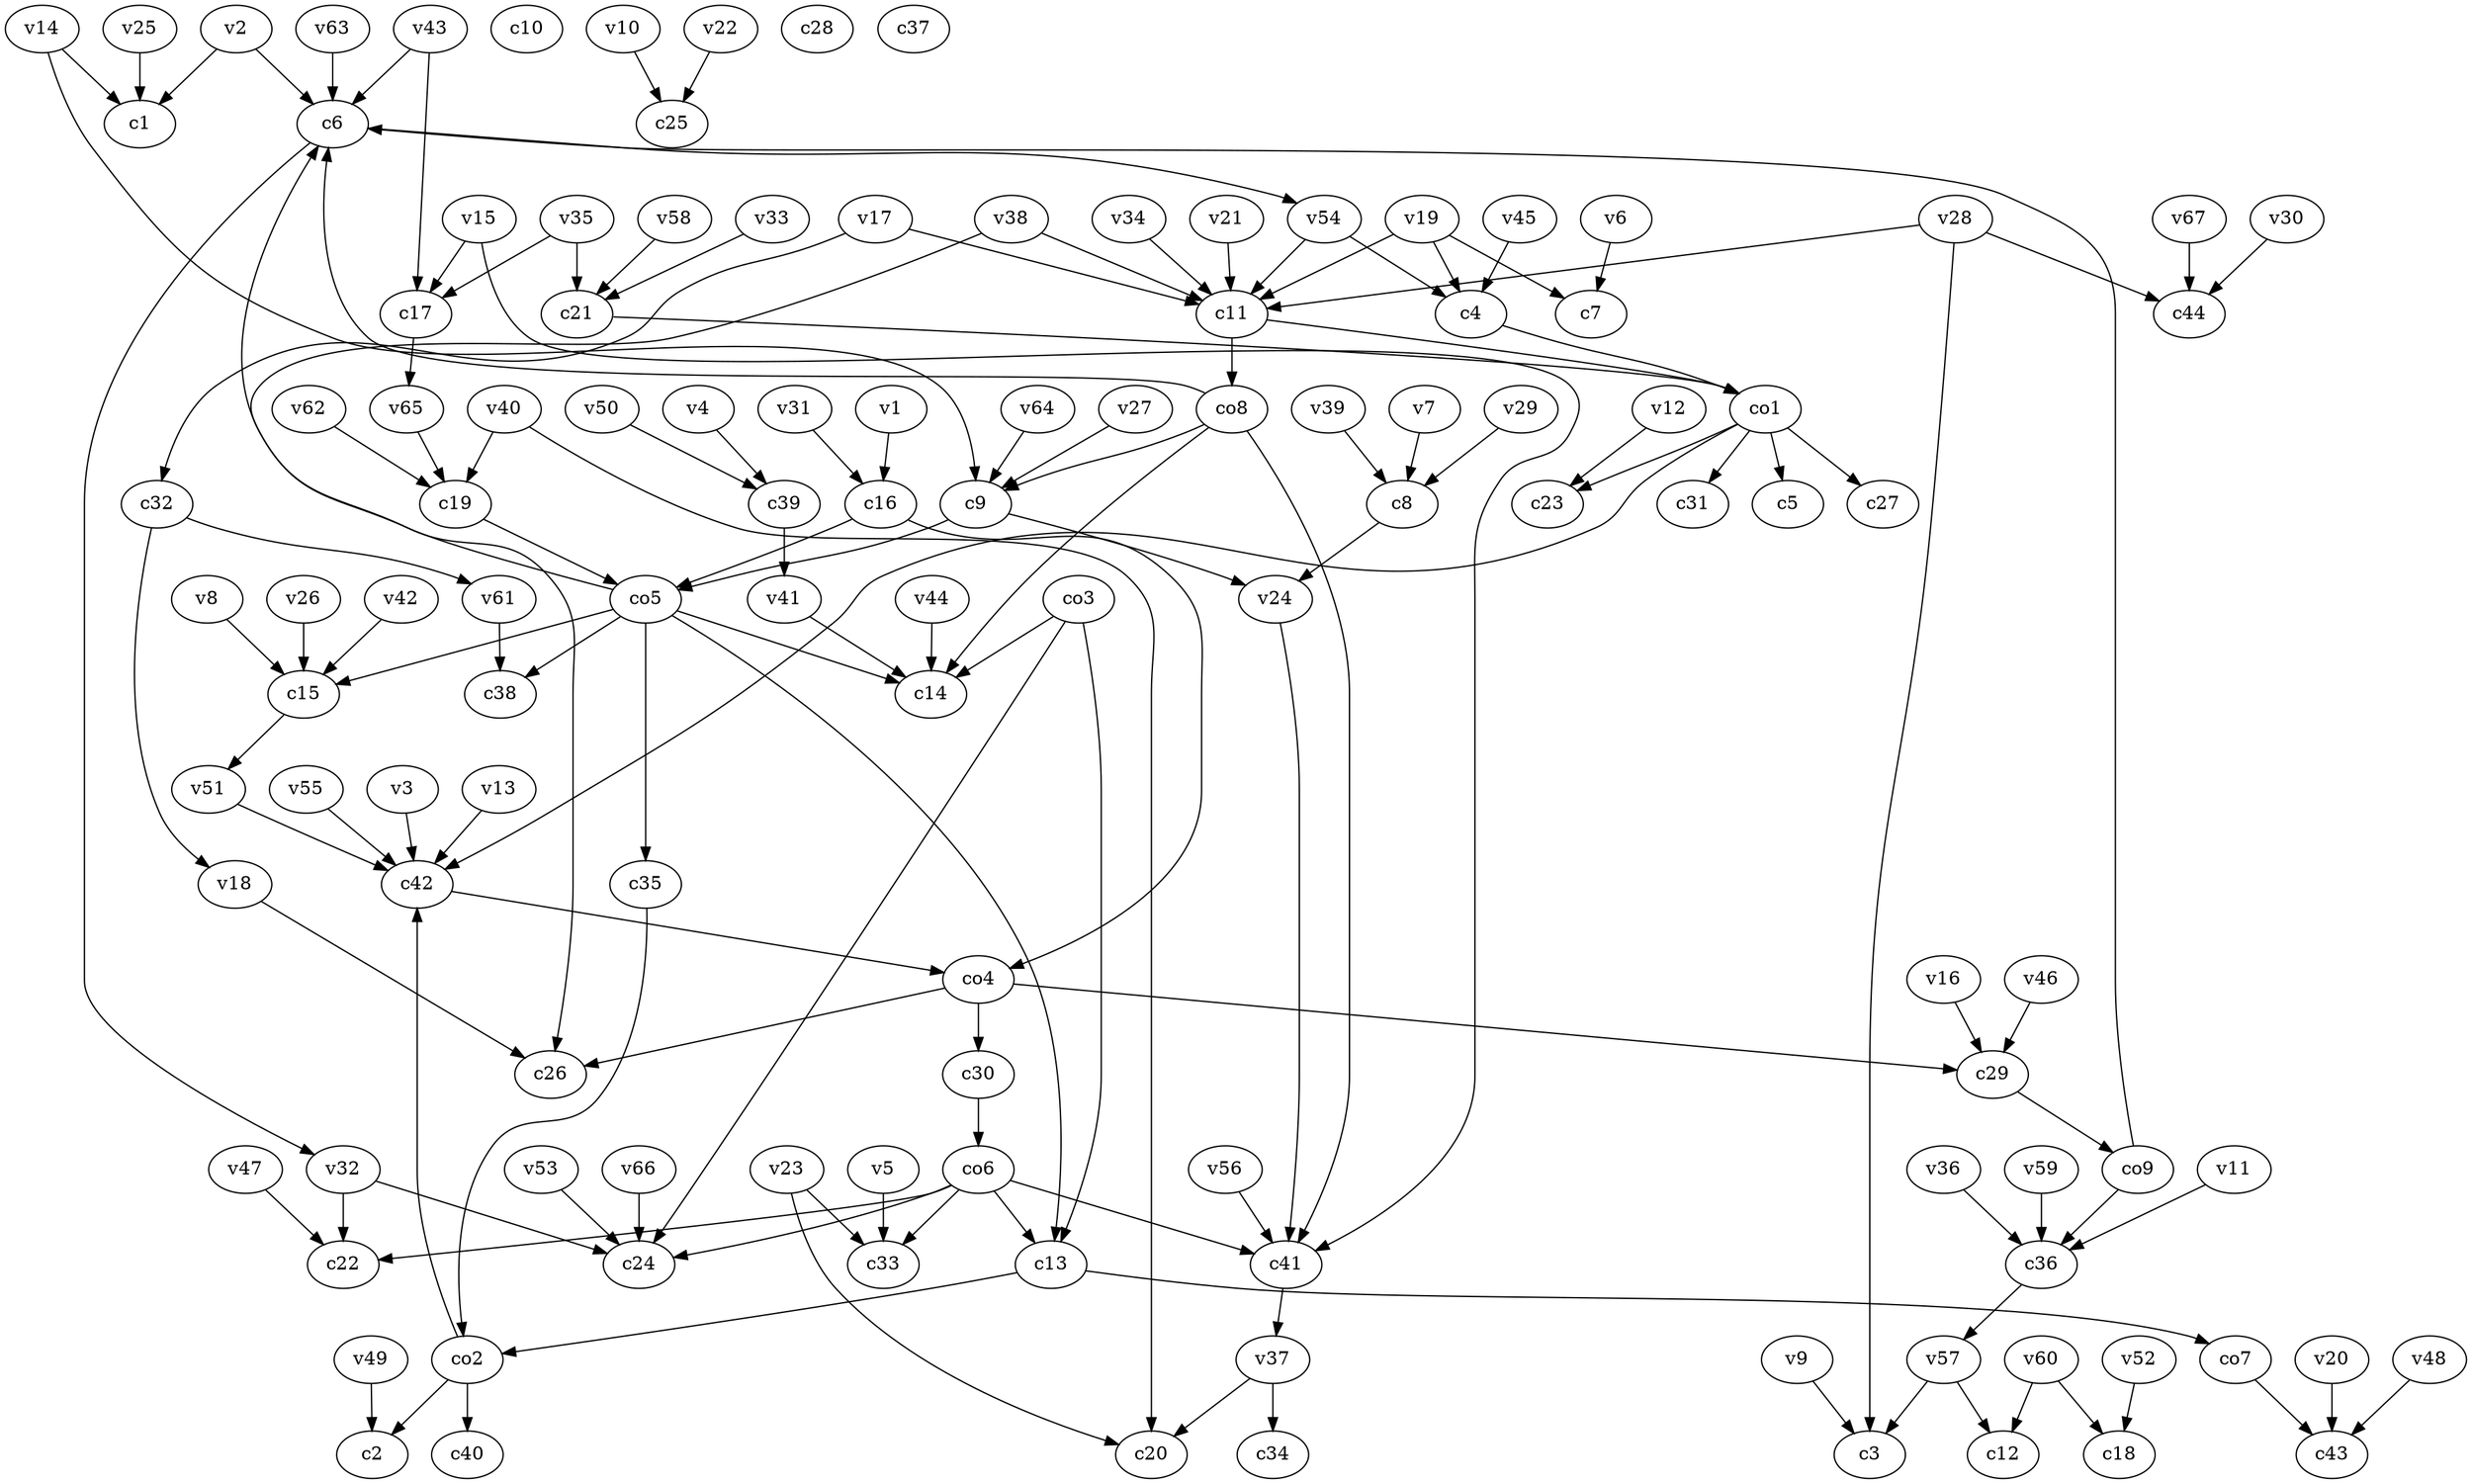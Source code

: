 strict digraph  {
c1;
c2;
c3;
c4;
c5;
c6;
c7;
c8;
c9;
c10;
c11;
c12;
c13;
c14;
c15;
c16;
c17;
c18;
c19;
c20;
c21;
c22;
c23;
c24;
c25;
c26;
c27;
c28;
c29;
c30;
c31;
c32;
c33;
c34;
c35;
c36;
c37;
c38;
c39;
c40;
c41;
c42;
c43;
c44;
v1;
v2;
v3;
v4;
v5;
v6;
v7;
v8;
v9;
v10;
v11;
v12;
v13;
v14;
v15;
v16;
v17;
v18;
v19;
v20;
v21;
v22;
v23;
v24;
v25;
v26;
v27;
v28;
v29;
v30;
v31;
v32;
v33;
v34;
v35;
v36;
v37;
v38;
v39;
v40;
v41;
v42;
v43;
v44;
v45;
v46;
v47;
v48;
v49;
v50;
v51;
v52;
v53;
v54;
v55;
v56;
v57;
v58;
v59;
v60;
v61;
v62;
v63;
v64;
v65;
v66;
v67;
co1;
co2;
co3;
co4;
co5;
co6;
co7;
co8;
co9;
c4 -> co1  [weight=1];
c6 -> v54  [weight=1];
c6 -> v32  [weight=1];
c8 -> v24  [weight=1];
c9 -> co5  [weight=1];
c9 -> v24  [weight=1];
c11 -> co8  [weight=1];
c11 -> co1  [weight=1];
c13 -> co7  [weight=1];
c13 -> co2  [weight=1];
c15 -> v51  [weight=1];
c16 -> co4  [weight=1];
c16 -> co5  [weight=1];
c17 -> v65  [weight=1];
c19 -> co5  [weight=1];
c21 -> co1  [weight=1];
c29 -> co9  [weight=1];
c30 -> co6  [weight=1];
c32 -> v18  [weight=1];
c32 -> v61  [weight=1];
c35 -> co2  [weight=1];
c36 -> v57  [weight=1];
c39 -> v41  [weight=1];
c41 -> v37  [weight=1];
c42 -> co4  [weight=1];
v1 -> c16  [weight=1];
v2 -> c6  [weight=1];
v2 -> c1  [weight=1];
v3 -> c42  [weight=1];
v4 -> c39  [weight=1];
v5 -> c33  [weight=1];
v6 -> c7  [weight=1];
v7 -> c8  [weight=1];
v8 -> c15  [weight=1];
v9 -> c3  [weight=1];
v10 -> c25  [weight=1];
v11 -> c36  [weight=1];
v12 -> c23  [weight=1];
v13 -> c42  [weight=1];
v14 -> c9  [weight=1];
v14 -> c1  [weight=1];
v15 -> c41  [weight=1];
v15 -> c17  [weight=1];
v16 -> c29  [weight=1];
v17 -> c32  [weight=1];
v17 -> c11  [weight=1];
v18 -> c26  [weight=1];
v19 -> c11  [weight=1];
v19 -> c4  [weight=1];
v19 -> c7  [weight=1];
v20 -> c43  [weight=1];
v21 -> c11  [weight=1];
v22 -> c25  [weight=1];
v23 -> c33  [weight=1];
v23 -> c20  [weight=1];
v24 -> c41  [weight=1];
v25 -> c1  [weight=1];
v26 -> c15  [weight=1];
v27 -> c9  [weight=1];
v28 -> c3  [weight=1];
v28 -> c11  [weight=1];
v28 -> c44  [weight=1];
v29 -> c8  [weight=1];
v30 -> c44  [weight=1];
v31 -> c16  [weight=1];
v32 -> c22  [weight=1];
v32 -> c24  [weight=1];
v33 -> c21  [weight=1];
v34 -> c11  [weight=1];
v35 -> c21  [weight=1];
v35 -> c17  [weight=1];
v36 -> c36  [weight=1];
v37 -> c34  [weight=1];
v37 -> c20  [weight=1];
v38 -> c26  [weight=1];
v38 -> c11  [weight=1];
v39 -> c8  [weight=1];
v40 -> c20  [weight=1];
v40 -> c19  [weight=1];
v41 -> c14  [weight=1];
v42 -> c15  [weight=1];
v43 -> c17  [weight=1];
v43 -> c6  [weight=1];
v44 -> c14  [weight=1];
v45 -> c4  [weight=1];
v46 -> c29  [weight=1];
v47 -> c22  [weight=1];
v48 -> c43  [weight=1];
v49 -> c2  [weight=1];
v50 -> c39  [weight=1];
v51 -> c42  [weight=1];
v52 -> c18  [weight=1];
v53 -> c24  [weight=1];
v54 -> c11  [weight=1];
v54 -> c4  [weight=1];
v55 -> c42  [weight=1];
v56 -> c41  [weight=1];
v57 -> c12  [weight=1];
v57 -> c3  [weight=1];
v58 -> c21  [weight=1];
v59 -> c36  [weight=1];
v60 -> c18  [weight=1];
v60 -> c12  [weight=1];
v61 -> c38  [weight=1];
v62 -> c19  [weight=1];
v63 -> c6  [weight=1];
v64 -> c9  [weight=1];
v65 -> c19  [weight=1];
v66 -> c24  [weight=1];
v67 -> c44  [weight=1];
co1 -> c31  [weight=1];
co1 -> c42  [weight=1];
co1 -> c5  [weight=1];
co1 -> c23  [weight=1];
co1 -> c27  [weight=1];
co2 -> c42  [weight=1];
co2 -> c40  [weight=1];
co2 -> c2  [weight=1];
co3 -> c14  [weight=1];
co3 -> c24  [weight=1];
co3 -> c13  [weight=1];
co4 -> c29  [weight=1];
co4 -> c26  [weight=1];
co4 -> c30  [weight=1];
co5 -> c14  [weight=1];
co5 -> c35  [weight=1];
co5 -> c6  [weight=1];
co5 -> c15  [weight=1];
co5 -> c38  [weight=1];
co5 -> c13  [weight=1];
co6 -> c22  [weight=1];
co6 -> c24  [weight=1];
co6 -> c41  [weight=1];
co6 -> c33  [weight=1];
co6 -> c13  [weight=1];
co7 -> c43  [weight=1];
co8 -> c41  [weight=1];
co8 -> c9  [weight=1];
co8 -> c14  [weight=1];
co8 -> c6  [weight=1];
co9 -> c36  [weight=1];
co9 -> c6  [weight=1];
}
